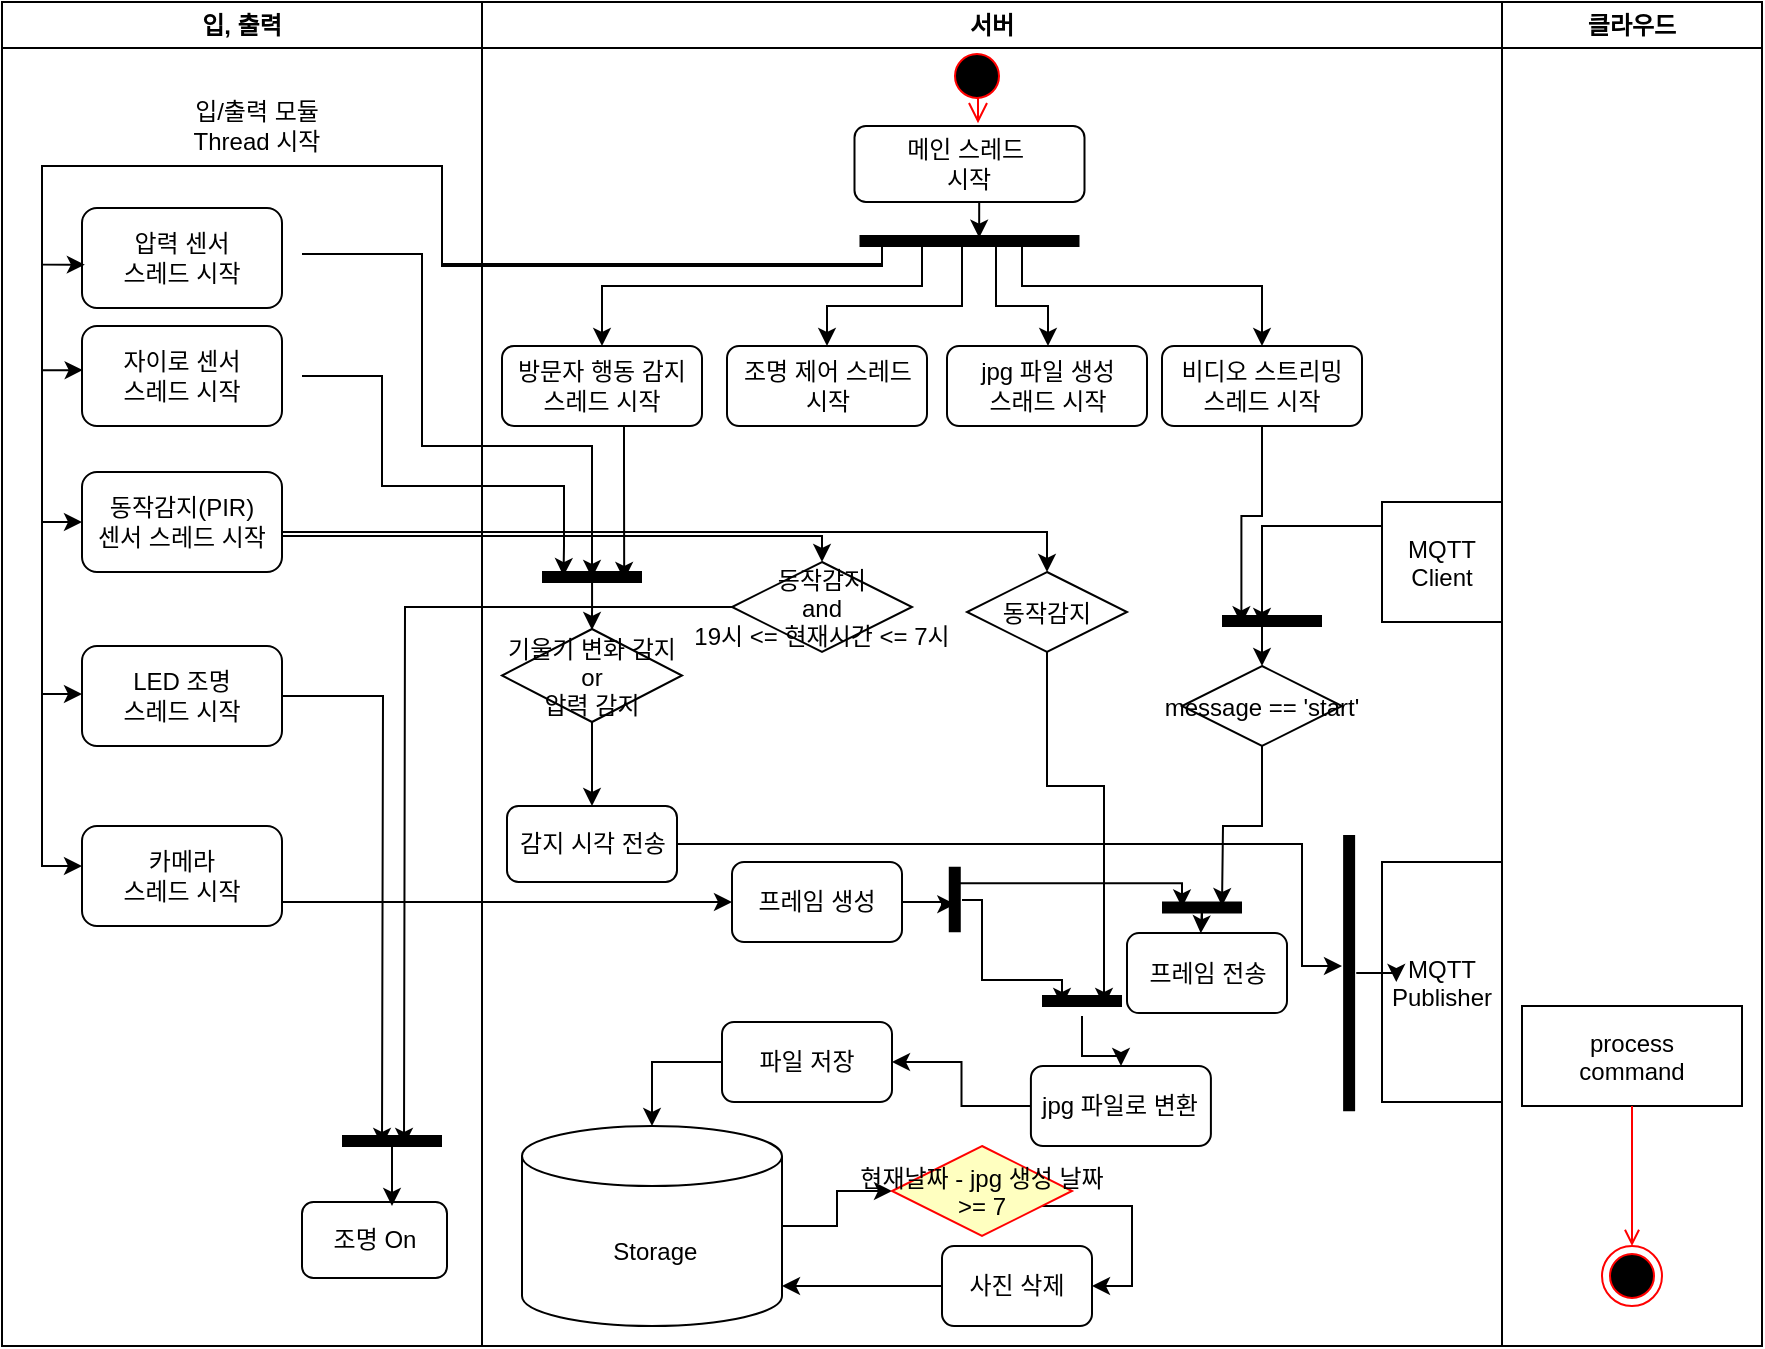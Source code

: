 <mxfile version="14.7.4" type="github">
  <diagram name="Page-1" id="e7e014a7-5840-1c2e-5031-d8a46d1fe8dd">
    <mxGraphModel dx="1567" dy="780" grid="1" gridSize="10" guides="1" tooltips="1" connect="1" arrows="1" fold="1" page="1" pageScale="1" pageWidth="1169" pageHeight="826" background="none" math="0" shadow="0">
      <root>
        <mxCell id="0" />
        <mxCell id="1" parent="0" />
        <mxCell id="2" value="입, 출력" style="swimlane;whiteSpace=wrap;startSize=23;" parent="1" vertex="1">
          <mxGeometry x="190" y="128" width="240" height="672" as="geometry" />
        </mxCell>
        <mxCell id="L_vHGLZkjsYfhN7t1LTF-90" value="&lt;font style=&quot;font-size: 12px&quot;&gt;입/출력 모듈 Thread 시작&lt;/font&gt;" style="text;html=1;strokeColor=none;fillColor=none;align=center;verticalAlign=middle;whiteSpace=wrap;rounded=0;rotation=0;" vertex="1" parent="2">
          <mxGeometry x="90" y="52" width="74.5" height="20" as="geometry" />
        </mxCell>
        <mxCell id="L_vHGLZkjsYfhN7t1LTF-173" value="&lt;span&gt;압력 센서&lt;/span&gt;&lt;br&gt;스레드 시작" style="rounded=1;whiteSpace=wrap;html=1;startSize=23;" vertex="1" parent="2">
          <mxGeometry x="40" y="103" width="100" height="50" as="geometry" />
        </mxCell>
        <mxCell id="L_vHGLZkjsYfhN7t1LTF-172" value="자이로 센서&lt;br style=&quot;padding: 0px ; margin: 0px&quot;&gt;스레드 시작" style="rounded=1;whiteSpace=wrap;html=1;startSize=23;" vertex="1" parent="2">
          <mxGeometry x="40" y="162" width="100" height="50" as="geometry" />
        </mxCell>
        <mxCell id="L_vHGLZkjsYfhN7t1LTF-171" value="동작감지(PIR)&lt;br&gt;센서 스레드 시작" style="rounded=1;whiteSpace=wrap;html=1;startSize=23;" vertex="1" parent="2">
          <mxGeometry x="40" y="235" width="100" height="50" as="geometry" />
        </mxCell>
        <mxCell id="L_vHGLZkjsYfhN7t1LTF-170" value="&lt;span&gt;LED 조명&lt;br&gt;스레드 시작&lt;br&gt;&lt;/span&gt;" style="rounded=1;whiteSpace=wrap;html=1;startSize=23;" vertex="1" parent="2">
          <mxGeometry x="40" y="322" width="100" height="50" as="geometry" />
        </mxCell>
        <mxCell id="L_vHGLZkjsYfhN7t1LTF-176" value="&lt;span&gt;카메라&lt;/span&gt;&lt;br style=&quot;padding: 0px ; margin: 0px&quot;&gt;스레드 시작" style="rounded=1;whiteSpace=wrap;html=1;startSize=23;" vertex="1" parent="2">
          <mxGeometry x="40" y="412" width="100" height="50" as="geometry" />
        </mxCell>
        <mxCell id="L_vHGLZkjsYfhN7t1LTF-133" value="조명 On" style="rounded=1;whiteSpace=wrap;html=1;startSize=23;" vertex="1" parent="2">
          <mxGeometry x="150" y="600" width="72.5" height="38" as="geometry" />
        </mxCell>
        <mxCell id="3" value="서버" style="swimlane;whiteSpace=wrap;startSize=23;" parent="1" vertex="1">
          <mxGeometry x="430" y="128" width="510" height="672" as="geometry" />
        </mxCell>
        <mxCell id="14" value="" style="edgeStyle=elbowEdgeStyle;elbow=horizontal;verticalAlign=bottom;endArrow=open;endSize=8;strokeColor=#FF0000;endFill=1;rounded=0;exitX=0.577;exitY=0.84;exitDx=0;exitDy=0;exitPerimeter=0;entryX=0.537;entryY=-0.036;entryDx=0;entryDy=0;entryPerimeter=0;" parent="3" source="13" target="L_vHGLZkjsYfhN7t1LTF-69" edge="1">
          <mxGeometry x="332.5" y="10" as="geometry">
            <mxPoint x="366" y="72" as="targetPoint" />
            <Array as="points">
              <mxPoint x="248" y="62" />
            </Array>
          </mxGeometry>
        </mxCell>
        <mxCell id="L_vHGLZkjsYfhN7t1LTF-147" style="edgeStyle=orthogonalEdgeStyle;rounded=0;orthogonalLoop=1;jettySize=auto;html=1;exitX=0.5;exitY=1;exitDx=0;exitDy=0;entryX=0.544;entryY=0.389;entryDx=0;entryDy=0;entryPerimeter=0;startSize=23;strokeColor=#000000;" edge="1" parent="3" source="L_vHGLZkjsYfhN7t1LTF-69" target="L_vHGLZkjsYfhN7t1LTF-71">
          <mxGeometry relative="1" as="geometry" />
        </mxCell>
        <mxCell id="L_vHGLZkjsYfhN7t1LTF-69" value="메인 스레드&amp;nbsp;&lt;br&gt;시작" style="rounded=1;whiteSpace=wrap;html=1;" vertex="1" parent="3">
          <mxGeometry x="186.25" y="62" width="115" height="38" as="geometry" />
        </mxCell>
        <mxCell id="L_vHGLZkjsYfhN7t1LTF-148" style="edgeStyle=orthogonalEdgeStyle;rounded=0;orthogonalLoop=1;jettySize=auto;html=1;startSize=23;strokeColor=#000000;exitX=0.468;exitY=0.528;exitDx=0;exitDy=0;exitPerimeter=0;" edge="1" parent="3" source="L_vHGLZkjsYfhN7t1LTF-71" target="L_vHGLZkjsYfhN7t1LTF-99">
          <mxGeometry relative="1" as="geometry">
            <Array as="points">
              <mxPoint x="220" y="120" />
              <mxPoint x="220" y="142" />
              <mxPoint x="60" y="142" />
            </Array>
          </mxGeometry>
        </mxCell>
        <mxCell id="L_vHGLZkjsYfhN7t1LTF-149" style="edgeStyle=orthogonalEdgeStyle;rounded=0;orthogonalLoop=1;jettySize=auto;html=1;exitX=0.567;exitY=0.544;exitDx=0;exitDy=0;exitPerimeter=0;entryX=0.5;entryY=0;entryDx=0;entryDy=0;startSize=23;strokeColor=#000000;" edge="1" parent="3" source="L_vHGLZkjsYfhN7t1LTF-71" target="L_vHGLZkjsYfhN7t1LTF-96">
          <mxGeometry relative="1" as="geometry">
            <Array as="points">
              <mxPoint x="240" y="120" />
              <mxPoint x="240" y="152" />
              <mxPoint x="173" y="152" />
            </Array>
          </mxGeometry>
        </mxCell>
        <mxCell id="L_vHGLZkjsYfhN7t1LTF-150" style="edgeStyle=orthogonalEdgeStyle;rounded=0;orthogonalLoop=1;jettySize=auto;html=1;exitX=0.75;exitY=0.5;exitDx=0;exitDy=0;exitPerimeter=0;startSize=23;strokeColor=#000000;" edge="1" parent="3" source="L_vHGLZkjsYfhN7t1LTF-71" target="L_vHGLZkjsYfhN7t1LTF-97">
          <mxGeometry relative="1" as="geometry">
            <Array as="points">
              <mxPoint x="257" y="152" />
              <mxPoint x="283" y="152" />
            </Array>
          </mxGeometry>
        </mxCell>
        <mxCell id="L_vHGLZkjsYfhN7t1LTF-151" style="edgeStyle=orthogonalEdgeStyle;rounded=0;orthogonalLoop=1;jettySize=auto;html=1;exitX=0.75;exitY=0.5;exitDx=0;exitDy=0;exitPerimeter=0;entryX=0.5;entryY=0;entryDx=0;entryDy=0;startSize=23;strokeColor=#000000;" edge="1" parent="3" source="L_vHGLZkjsYfhN7t1LTF-71" target="L_vHGLZkjsYfhN7t1LTF-100">
          <mxGeometry relative="1" as="geometry">
            <Array as="points">
              <mxPoint x="270" y="120" />
              <mxPoint x="270" y="142" />
              <mxPoint x="390" y="142" />
            </Array>
          </mxGeometry>
        </mxCell>
        <mxCell id="L_vHGLZkjsYfhN7t1LTF-71" value="" style="shape=line;strokeWidth=6;strokeColor=#000000;rotation=0;fillColor=#FFFFFF;" vertex="1" parent="3">
          <mxGeometry x="188.75" y="112" width="110" height="15" as="geometry" />
        </mxCell>
        <mxCell id="13" value="" style="ellipse;shape=startState;fillColor=#000000;strokeColor=#ff0000;" parent="3" vertex="1">
          <mxGeometry x="232.5" y="22" width="30" height="30" as="geometry" />
        </mxCell>
        <mxCell id="L_vHGLZkjsYfhN7t1LTF-84" value="MQTT&#xa;Client" style="" vertex="1" parent="3">
          <mxGeometry x="450" y="250" width="60" height="60" as="geometry" />
        </mxCell>
        <mxCell id="L_vHGLZkjsYfhN7t1LTF-85" value="MQTT&#xa;Publisher" style="shadow=0;" vertex="1" parent="3">
          <mxGeometry x="450" y="430" width="60" height="120" as="geometry" />
        </mxCell>
        <mxCell id="L_vHGLZkjsYfhN7t1LTF-100" value="비디오 스트리밍&lt;br style=&quot;padding: 0px ; margin: 0px&quot;&gt;스레드 시작" style="rounded=1;whiteSpace=wrap;html=1;strokeColor=#000000;fillColor=#FFFFFF;" vertex="1" parent="3">
          <mxGeometry x="340" y="172" width="100" height="40" as="geometry" />
        </mxCell>
        <mxCell id="L_vHGLZkjsYfhN7t1LTF-168" style="edgeStyle=orthogonalEdgeStyle;rounded=0;orthogonalLoop=1;jettySize=auto;html=1;entryX=0.822;entryY=0.6;entryDx=0;entryDy=0;entryPerimeter=0;startSize=23;strokeColor=#000000;" edge="1" parent="3" source="L_vHGLZkjsYfhN7t1LTF-99" target="L_vHGLZkjsYfhN7t1LTF-167">
          <mxGeometry relative="1" as="geometry">
            <Array as="points">
              <mxPoint x="71" y="232" />
              <mxPoint x="71" y="232" />
            </Array>
          </mxGeometry>
        </mxCell>
        <mxCell id="L_vHGLZkjsYfhN7t1LTF-99" value="방문자 행동 감지&lt;br style=&quot;padding: 0px ; margin: 0px&quot;&gt;스레드 시작" style="rounded=1;whiteSpace=wrap;html=1;strokeColor=#000000;fillColor=#FFFFFF;" vertex="1" parent="3">
          <mxGeometry x="10" y="172" width="100" height="40" as="geometry" />
        </mxCell>
        <mxCell id="L_vHGLZkjsYfhN7t1LTF-97" value="jpg 파일 생성&lt;br style=&quot;padding: 0px ; margin: 0px&quot;&gt;스래드 시작" style="rounded=1;whiteSpace=wrap;html=1;strokeColor=#000000;fillColor=#FFFFFF;" vertex="1" parent="3">
          <mxGeometry x="232.5" y="172" width="100" height="40" as="geometry" />
        </mxCell>
        <mxCell id="L_vHGLZkjsYfhN7t1LTF-96" value="조명 제어 스레드&lt;br&gt;시작" style="rounded=1;whiteSpace=wrap;html=1;strokeColor=#000000;fillColor=#FFFFFF;" vertex="1" parent="3">
          <mxGeometry x="122.5" y="172" width="100" height="40" as="geometry" />
        </mxCell>
        <mxCell id="21" value="동작감지" style="rhombus;fillColor=#FFFFFF;strokeColor=#000000;" parent="3" vertex="1">
          <mxGeometry x="242.5" y="285" width="80" height="40" as="geometry" />
        </mxCell>
        <mxCell id="L_vHGLZkjsYfhN7t1LTF-207" style="edgeStyle=orthogonalEdgeStyle;rounded=0;orthogonalLoop=1;jettySize=auto;html=1;startSize=23;strokeColor=#000000;" edge="1" parent="3" source="L_vHGLZkjsYfhN7t1LTF-118" target="L_vHGLZkjsYfhN7t1LTF-131">
          <mxGeometry relative="1" as="geometry" />
        </mxCell>
        <mxCell id="L_vHGLZkjsYfhN7t1LTF-118" value="jpg 파일로 변환" style="rounded=1;whiteSpace=wrap;html=1;strokeColor=#000000;fillColor=#FFFFFF;" vertex="1" parent="3">
          <mxGeometry x="274.45" y="532" width="90" height="40" as="geometry" />
        </mxCell>
        <mxCell id="L_vHGLZkjsYfhN7t1LTF-204" style="edgeStyle=orthogonalEdgeStyle;rounded=0;orthogonalLoop=1;jettySize=auto;html=1;startSize=23;strokeColor=#000000;" edge="1" parent="3" source="L_vHGLZkjsYfhN7t1LTF-119">
          <mxGeometry relative="1" as="geometry">
            <mxPoint x="370" y="452" as="targetPoint" />
          </mxGeometry>
        </mxCell>
        <mxCell id="L_vHGLZkjsYfhN7t1LTF-119" value="message == &#39;start&#39;" style="rhombus;fillColor=#FFFFFF;strokeColor=#000000;" vertex="1" parent="3">
          <mxGeometry x="350.0" y="332" width="80" height="40" as="geometry" />
        </mxCell>
        <mxCell id="L_vHGLZkjsYfhN7t1LTF-120" value="프레임 생성" style="rounded=1;whiteSpace=wrap;html=1;strokeColor=#000000;fillColor=#FFFFFF;" vertex="1" parent="3">
          <mxGeometry x="125" y="430" width="85" height="40" as="geometry" />
        </mxCell>
        <mxCell id="L_vHGLZkjsYfhN7t1LTF-122" value="동작감지&#xa;and&#xa;19시 &lt;= 현재시간 &lt;= 7시" style="rhombus;fillColor=#FFFFFF;strokeColor=#000000;" vertex="1" parent="3">
          <mxGeometry x="125" y="280" width="90" height="45" as="geometry" />
        </mxCell>
        <mxCell id="L_vHGLZkjsYfhN7t1LTF-183" style="edgeStyle=orthogonalEdgeStyle;rounded=0;orthogonalLoop=1;jettySize=auto;html=1;startSize=23;strokeColor=#000000;" edge="1" parent="3" source="L_vHGLZkjsYfhN7t1LTF-123" target="L_vHGLZkjsYfhN7t1LTF-132">
          <mxGeometry relative="1" as="geometry" />
        </mxCell>
        <mxCell id="L_vHGLZkjsYfhN7t1LTF-123" value="기울기 변화 감지&#xa;or&#xa;압력 감지" style="rhombus;fillColor=#FFFFFF;strokeColor=#000000;shadow=0;" vertex="1" parent="3">
          <mxGeometry x="10" y="313.5" width="90" height="46.5" as="geometry" />
        </mxCell>
        <mxCell id="L_vHGLZkjsYfhN7t1LTF-200" style="edgeStyle=orthogonalEdgeStyle;rounded=0;orthogonalLoop=1;jettySize=auto;html=1;startSize=23;strokeColor=#000000;" edge="1" parent="3" source="L_vHGLZkjsYfhN7t1LTF-127" target="L_vHGLZkjsYfhN7t1LTF-128">
          <mxGeometry relative="1" as="geometry" />
        </mxCell>
        <mxCell id="L_vHGLZkjsYfhN7t1LTF-127" value="&amp;nbsp;Storage" style="shape=cylinder3;whiteSpace=wrap;html=1;boundedLbl=1;backgroundOutline=1;size=15;startSize=23;" vertex="1" parent="3">
          <mxGeometry x="20" y="562" width="130" height="100" as="geometry" />
        </mxCell>
        <mxCell id="L_vHGLZkjsYfhN7t1LTF-201" style="edgeStyle=orthogonalEdgeStyle;rounded=0;orthogonalLoop=1;jettySize=auto;html=1;entryX=1;entryY=0.5;entryDx=0;entryDy=0;startSize=23;strokeColor=#000000;" edge="1" parent="3" source="L_vHGLZkjsYfhN7t1LTF-128" target="L_vHGLZkjsYfhN7t1LTF-130">
          <mxGeometry relative="1" as="geometry">
            <Array as="points">
              <mxPoint x="325" y="602" />
              <mxPoint x="325" y="642" />
            </Array>
          </mxGeometry>
        </mxCell>
        <mxCell id="L_vHGLZkjsYfhN7t1LTF-128" value="현재날짜 - jpg 생성 날짜&#xa;&gt;= 7" style="rhombus;fillColor=#ffffc0;strokeColor=#ff0000;" vertex="1" parent="3">
          <mxGeometry x="205" y="572" width="90" height="45" as="geometry" />
        </mxCell>
        <mxCell id="L_vHGLZkjsYfhN7t1LTF-202" style="edgeStyle=orthogonalEdgeStyle;rounded=0;orthogonalLoop=1;jettySize=auto;html=1;startSize=23;strokeColor=#000000;" edge="1" parent="3" source="L_vHGLZkjsYfhN7t1LTF-130" target="L_vHGLZkjsYfhN7t1LTF-127">
          <mxGeometry relative="1" as="geometry">
            <Array as="points">
              <mxPoint x="190" y="642" />
              <mxPoint x="190" y="642" />
            </Array>
          </mxGeometry>
        </mxCell>
        <mxCell id="L_vHGLZkjsYfhN7t1LTF-130" value="사진 삭제" style="rounded=1;whiteSpace=wrap;html=1;startSize=23;" vertex="1" parent="3">
          <mxGeometry x="230" y="622" width="75" height="40" as="geometry" />
        </mxCell>
        <mxCell id="L_vHGLZkjsYfhN7t1LTF-208" style="edgeStyle=orthogonalEdgeStyle;rounded=0;orthogonalLoop=1;jettySize=auto;html=1;entryX=0.5;entryY=0;entryDx=0;entryDy=0;entryPerimeter=0;startSize=23;strokeColor=#000000;exitX=0;exitY=0.5;exitDx=0;exitDy=0;" edge="1" parent="3" source="L_vHGLZkjsYfhN7t1LTF-131" target="L_vHGLZkjsYfhN7t1LTF-127">
          <mxGeometry relative="1" as="geometry" />
        </mxCell>
        <mxCell id="L_vHGLZkjsYfhN7t1LTF-131" value="파일 저장" style="rounded=1;whiteSpace=wrap;html=1;startSize=23;" vertex="1" parent="3">
          <mxGeometry x="120" y="510" width="85" height="40" as="geometry" />
        </mxCell>
        <mxCell id="L_vHGLZkjsYfhN7t1LTF-132" value="감지 시각 전송" style="rounded=1;whiteSpace=wrap;html=1;startSize=23;" vertex="1" parent="3">
          <mxGeometry x="12.5" y="402" width="85" height="38" as="geometry" />
        </mxCell>
        <mxCell id="L_vHGLZkjsYfhN7t1LTF-134" value="프레임 전송" style="rounded=1;whiteSpace=wrap;html=1;strokeColor=#000000;fillColor=#FFFFFF;" vertex="1" parent="3">
          <mxGeometry x="322.5" y="465.56" width="80" height="40" as="geometry" />
        </mxCell>
        <mxCell id="L_vHGLZkjsYfhN7t1LTF-137" style="edgeStyle=orthogonalEdgeStyle;rounded=0;orthogonalLoop=1;jettySize=auto;html=1;exitX=0.5;exitY=1;exitDx=0;exitDy=0;startSize=23;strokeColor=#000000;" edge="1" parent="3" source="21" target="21">
          <mxGeometry relative="1" as="geometry" />
        </mxCell>
        <mxCell id="L_vHGLZkjsYfhN7t1LTF-138" value="" style="shape=line;strokeWidth=6;strokeColor=#000000;rotation=90;fillColor=#FFFFFF;" vertex="1" parent="3">
          <mxGeometry x="364.45" y="481.99" width="138.22" height="7.13" as="geometry" />
        </mxCell>
        <mxCell id="L_vHGLZkjsYfhN7t1LTF-144" style="edgeStyle=orthogonalEdgeStyle;rounded=0;orthogonalLoop=1;jettySize=auto;html=1;startSize=23;strokeColor=#000000;" edge="1" parent="3" source="L_vHGLZkjsYfhN7t1LTF-138" target="L_vHGLZkjsYfhN7t1LTF-85">
          <mxGeometry relative="1" as="geometry" />
        </mxCell>
        <mxCell id="L_vHGLZkjsYfhN7t1LTF-169" style="edgeStyle=orthogonalEdgeStyle;rounded=0;orthogonalLoop=1;jettySize=auto;html=1;startSize=23;strokeColor=#000000;exitX=0.501;exitY=0.547;exitDx=0;exitDy=0;exitPerimeter=0;" edge="1" parent="3" source="L_vHGLZkjsYfhN7t1LTF-167">
          <mxGeometry relative="1" as="geometry">
            <mxPoint x="55" y="314" as="targetPoint" />
          </mxGeometry>
        </mxCell>
        <mxCell id="L_vHGLZkjsYfhN7t1LTF-167" value="" style="shape=line;strokeWidth=6;strokeColor=#000000;rotation=0;fillColor=#FFFFFF;" vertex="1" parent="3">
          <mxGeometry x="30" y="280" width="50" height="15" as="geometry" />
        </mxCell>
        <mxCell id="L_vHGLZkjsYfhN7t1LTF-192" style="edgeStyle=orthogonalEdgeStyle;rounded=0;orthogonalLoop=1;jettySize=auto;html=1;startSize=23;strokeColor=#000000;" edge="1" parent="3" source="21">
          <mxGeometry relative="1" as="geometry">
            <mxPoint x="311" y="502" as="targetPoint" />
            <Array as="points">
              <mxPoint x="283" y="392" />
              <mxPoint x="311" y="392" />
            </Array>
          </mxGeometry>
        </mxCell>
        <mxCell id="4" value="클라우드" style="swimlane;whiteSpace=wrap" parent="1" vertex="1">
          <mxGeometry x="940" y="128" width="130" height="672" as="geometry" />
        </mxCell>
        <mxCell id="33" value="process&#xa;command" style="" parent="4" vertex="1">
          <mxGeometry x="10" y="502" width="110" height="50" as="geometry" />
        </mxCell>
        <mxCell id="38" value="" style="ellipse;shape=endState;fillColor=#000000;strokeColor=#ff0000" parent="4" vertex="1">
          <mxGeometry x="50" y="622" width="30" height="30" as="geometry" />
        </mxCell>
        <mxCell id="39" value="" style="endArrow=open;strokeColor=#FF0000;endFill=1;rounded=0" parent="4" source="33" target="38" edge="1">
          <mxGeometry relative="1" as="geometry" />
        </mxCell>
        <mxCell id="L_vHGLZkjsYfhN7t1LTF-153" style="edgeStyle=orthogonalEdgeStyle;rounded=0;orthogonalLoop=1;jettySize=auto;html=1;startSize=23;strokeColor=#000000;exitX=0.25;exitY=0.5;exitDx=0;exitDy=0;exitPerimeter=0;entryX=0.013;entryY=0.611;entryDx=0;entryDy=0;entryPerimeter=0;" edge="1" parent="1" source="L_vHGLZkjsYfhN7t1LTF-71">
          <mxGeometry relative="1" as="geometry">
            <mxPoint x="231.43" y="259.328" as="targetPoint" />
            <mxPoint x="647" y="265" as="sourcePoint" />
            <Array as="points">
              <mxPoint x="630" y="248" />
              <mxPoint x="630" y="259" />
              <mxPoint x="410" y="259" />
              <mxPoint x="410" y="210" />
              <mxPoint x="210" y="210" />
              <mxPoint x="210" y="259" />
            </Array>
          </mxGeometry>
        </mxCell>
        <mxCell id="L_vHGLZkjsYfhN7t1LTF-158" style="edgeStyle=orthogonalEdgeStyle;rounded=0;orthogonalLoop=1;jettySize=auto;html=1;exitX=0.25;exitY=0.5;exitDx=0;exitDy=0;exitPerimeter=0;entryX=0.003;entryY=0.441;entryDx=0;entryDy=0;entryPerimeter=0;startSize=23;strokeColor=#000000;" edge="1" parent="1" source="L_vHGLZkjsYfhN7t1LTF-71">
          <mxGeometry relative="1" as="geometry">
            <mxPoint x="230.33" y="312.05" as="targetPoint" />
            <Array as="points">
              <mxPoint x="630" y="248" />
              <mxPoint x="630" y="260" />
              <mxPoint x="410" y="260" />
              <mxPoint x="410" y="210" />
              <mxPoint x="210" y="210" />
              <mxPoint x="210" y="312" />
            </Array>
          </mxGeometry>
        </mxCell>
        <mxCell id="L_vHGLZkjsYfhN7t1LTF-159" style="edgeStyle=orthogonalEdgeStyle;rounded=0;orthogonalLoop=1;jettySize=auto;html=1;exitX=0.25;exitY=0.5;exitDx=0;exitDy=0;exitPerimeter=0;entryX=0;entryY=0.5;entryDx=0;entryDy=0;startSize=23;strokeColor=#000000;" edge="1" parent="1" source="L_vHGLZkjsYfhN7t1LTF-71" target="L_vHGLZkjsYfhN7t1LTF-171">
          <mxGeometry relative="1" as="geometry">
            <mxPoint x="230" y="394" as="targetPoint" />
            <Array as="points">
              <mxPoint x="630" y="248" />
              <mxPoint x="630" y="260" />
              <mxPoint x="410" y="260" />
              <mxPoint x="410" y="210" />
              <mxPoint x="210" y="210" />
              <mxPoint x="210" y="388" />
            </Array>
          </mxGeometry>
        </mxCell>
        <mxCell id="L_vHGLZkjsYfhN7t1LTF-160" style="edgeStyle=orthogonalEdgeStyle;rounded=0;orthogonalLoop=1;jettySize=auto;html=1;exitX=0.25;exitY=0.5;exitDx=0;exitDy=0;exitPerimeter=0;entryX=0;entryY=0.5;entryDx=0;entryDy=0;startSize=23;strokeColor=#000000;" edge="1" parent="1" source="L_vHGLZkjsYfhN7t1LTF-71">
          <mxGeometry relative="1" as="geometry">
            <mxPoint x="230" y="474" as="targetPoint" />
            <Array as="points">
              <mxPoint x="630" y="248" />
              <mxPoint x="630" y="260" />
              <mxPoint x="410" y="260" />
              <mxPoint x="410" y="210" />
              <mxPoint x="210" y="210" />
              <mxPoint x="210" y="474" />
            </Array>
          </mxGeometry>
        </mxCell>
        <mxCell id="L_vHGLZkjsYfhN7t1LTF-161" style="edgeStyle=orthogonalEdgeStyle;rounded=0;orthogonalLoop=1;jettySize=auto;html=1;exitX=0.25;exitY=0.5;exitDx=0;exitDy=0;exitPerimeter=0;entryX=0;entryY=0.6;entryDx=0;entryDy=0;entryPerimeter=0;startSize=23;strokeColor=#000000;" edge="1" parent="1" source="L_vHGLZkjsYfhN7t1LTF-71">
          <mxGeometry relative="1" as="geometry">
            <mxPoint x="230" y="560" as="targetPoint" />
            <Array as="points">
              <mxPoint x="630" y="248" />
              <mxPoint x="630" y="260" />
              <mxPoint x="410" y="260" />
              <mxPoint x="410" y="210" />
              <mxPoint x="210" y="210" />
              <mxPoint x="210" y="560" />
            </Array>
          </mxGeometry>
        </mxCell>
        <mxCell id="L_vHGLZkjsYfhN7t1LTF-162" style="edgeStyle=orthogonalEdgeStyle;rounded=0;orthogonalLoop=1;jettySize=auto;html=1;entryX=0.5;entryY=0;entryDx=0;entryDy=0;startSize=23;strokeColor=#000000;exitX=1;exitY=0.5;exitDx=0;exitDy=0;" edge="1" parent="1" source="L_vHGLZkjsYfhN7t1LTF-171" target="L_vHGLZkjsYfhN7t1LTF-122">
          <mxGeometry relative="1" as="geometry">
            <mxPoint x="340" y="395" as="sourcePoint" />
            <Array as="points">
              <mxPoint x="330" y="395" />
              <mxPoint x="600" y="395" />
            </Array>
          </mxGeometry>
        </mxCell>
        <mxCell id="L_vHGLZkjsYfhN7t1LTF-163" style="edgeStyle=orthogonalEdgeStyle;rounded=0;orthogonalLoop=1;jettySize=auto;html=1;entryX=0.5;entryY=0;entryDx=0;entryDy=0;startSize=23;strokeColor=#000000;" edge="1" parent="1" source="L_vHGLZkjsYfhN7t1LTF-171" target="21">
          <mxGeometry relative="1" as="geometry">
            <mxPoint x="340" y="393" as="sourcePoint" />
            <Array as="points">
              <mxPoint x="713" y="393" />
            </Array>
          </mxGeometry>
        </mxCell>
        <mxCell id="L_vHGLZkjsYfhN7t1LTF-164" style="edgeStyle=orthogonalEdgeStyle;rounded=0;orthogonalLoop=1;jettySize=auto;html=1;startSize=23;strokeColor=#000000;" edge="1" parent="1">
          <mxGeometry relative="1" as="geometry">
            <mxPoint x="340" y="254.029" as="sourcePoint" />
            <mxPoint x="485" y="416" as="targetPoint" />
            <Array as="points">
              <mxPoint x="400" y="254" />
              <mxPoint x="400" y="350" />
              <mxPoint x="485" y="350" />
              <mxPoint x="485" y="416" />
            </Array>
          </mxGeometry>
        </mxCell>
        <mxCell id="L_vHGLZkjsYfhN7t1LTF-166" style="edgeStyle=orthogonalEdgeStyle;rounded=0;orthogonalLoop=1;jettySize=auto;html=1;startSize=23;strokeColor=#000000;entryX=0.215;entryY=0.47;entryDx=0;entryDy=0;entryPerimeter=0;" edge="1" parent="1" target="L_vHGLZkjsYfhN7t1LTF-167">
          <mxGeometry relative="1" as="geometry">
            <mxPoint x="340" y="315" as="sourcePoint" />
            <Array as="points">
              <mxPoint x="380" y="315" />
              <mxPoint x="380" y="370" />
              <mxPoint x="471" y="370" />
              <mxPoint x="471" y="400" />
              <mxPoint x="471" y="400" />
            </Array>
          </mxGeometry>
        </mxCell>
        <mxCell id="L_vHGLZkjsYfhN7t1LTF-178" style="edgeStyle=orthogonalEdgeStyle;rounded=0;orthogonalLoop=1;jettySize=auto;html=1;startSize=23;strokeColor=#000000;" edge="1" parent="1" source="L_vHGLZkjsYfhN7t1LTF-122">
          <mxGeometry relative="1" as="geometry">
            <mxPoint x="391" y="700" as="targetPoint" />
          </mxGeometry>
        </mxCell>
        <mxCell id="L_vHGLZkjsYfhN7t1LTF-180" style="edgeStyle=orthogonalEdgeStyle;rounded=0;orthogonalLoop=1;jettySize=auto;html=1;startSize=23;strokeColor=#000000;" edge="1" parent="1" source="L_vHGLZkjsYfhN7t1LTF-170">
          <mxGeometry relative="1" as="geometry">
            <mxPoint x="380.0" y="700" as="targetPoint" />
          </mxGeometry>
        </mxCell>
        <mxCell id="L_vHGLZkjsYfhN7t1LTF-182" style="edgeStyle=orthogonalEdgeStyle;rounded=0;orthogonalLoop=1;jettySize=auto;html=1;startSize=23;strokeColor=#000000;" edge="1" parent="1">
          <mxGeometry relative="1" as="geometry">
            <mxPoint x="385" y="698" as="sourcePoint" />
            <mxPoint x="385" y="730" as="targetPoint" />
          </mxGeometry>
        </mxCell>
        <mxCell id="L_vHGLZkjsYfhN7t1LTF-181" value="" style="shape=line;strokeWidth=6;strokeColor=#000000;rotation=0;fillColor=#FFFFFF;" vertex="1" parent="1">
          <mxGeometry x="360" y="690" width="50" height="15" as="geometry" />
        </mxCell>
        <mxCell id="L_vHGLZkjsYfhN7t1LTF-184" style="edgeStyle=orthogonalEdgeStyle;rounded=0;orthogonalLoop=1;jettySize=auto;html=1;startSize=23;strokeColor=#000000;" edge="1" parent="1" source="L_vHGLZkjsYfhN7t1LTF-132">
          <mxGeometry relative="1" as="geometry">
            <mxPoint x="860" y="610" as="targetPoint" />
            <Array as="points">
              <mxPoint x="840" y="549" />
            </Array>
          </mxGeometry>
        </mxCell>
        <mxCell id="L_vHGLZkjsYfhN7t1LTF-185" style="edgeStyle=orthogonalEdgeStyle;rounded=0;orthogonalLoop=1;jettySize=auto;html=1;startSize=23;strokeColor=#000000;" edge="1" parent="1" source="L_vHGLZkjsYfhN7t1LTF-176" target="L_vHGLZkjsYfhN7t1LTF-120">
          <mxGeometry relative="1" as="geometry">
            <Array as="points">
              <mxPoint x="390" y="578" />
              <mxPoint x="390" y="578" />
            </Array>
          </mxGeometry>
        </mxCell>
        <mxCell id="L_vHGLZkjsYfhN7t1LTF-189" style="edgeStyle=orthogonalEdgeStyle;rounded=0;orthogonalLoop=1;jettySize=auto;html=1;startSize=23;strokeColor=#000000;" edge="1" parent="1">
          <mxGeometry relative="1" as="geometry">
            <mxPoint x="670" y="577" as="sourcePoint" />
            <mxPoint x="720" y="630" as="targetPoint" />
            <Array as="points">
              <mxPoint x="680" y="577" />
              <mxPoint x="680" y="617" />
            </Array>
          </mxGeometry>
        </mxCell>
        <mxCell id="L_vHGLZkjsYfhN7t1LTF-188" value="" style="shape=line;strokeWidth=6;strokeColor=#000000;rotation=90;fillColor=#FFFFFF;" vertex="1" parent="1">
          <mxGeometry x="650" y="573.19" width="32.77" height="7.13" as="geometry" />
        </mxCell>
        <mxCell id="L_vHGLZkjsYfhN7t1LTF-190" style="edgeStyle=orthogonalEdgeStyle;rounded=0;orthogonalLoop=1;jettySize=auto;html=1;entryX=0.571;entryY=0.46;entryDx=0;entryDy=0;entryPerimeter=0;startSize=23;strokeColor=#000000;" edge="1" parent="1" source="L_vHGLZkjsYfhN7t1LTF-120" target="L_vHGLZkjsYfhN7t1LTF-188">
          <mxGeometry relative="1" as="geometry" />
        </mxCell>
        <mxCell id="L_vHGLZkjsYfhN7t1LTF-194" style="edgeStyle=orthogonalEdgeStyle;rounded=0;orthogonalLoop=1;jettySize=auto;html=1;startSize=23;strokeColor=#000000;" edge="1" parent="1" source="L_vHGLZkjsYfhN7t1LTF-193" target="L_vHGLZkjsYfhN7t1LTF-118">
          <mxGeometry relative="1" as="geometry" />
        </mxCell>
        <mxCell id="L_vHGLZkjsYfhN7t1LTF-193" value="" style="shape=line;strokeWidth=6;strokeColor=#000000;rotation=0;fillColor=#FFFFFF;" vertex="1" parent="1">
          <mxGeometry x="710" y="620" width="40" height="15" as="geometry" />
        </mxCell>
        <mxCell id="L_vHGLZkjsYfhN7t1LTF-196" value="" style="shape=line;strokeWidth=6;strokeColor=#000000;rotation=0;fillColor=#FFFFFF;" vertex="1" parent="1">
          <mxGeometry x="800" y="430" width="50" height="15" as="geometry" />
        </mxCell>
        <mxCell id="L_vHGLZkjsYfhN7t1LTF-197" style="edgeStyle=orthogonalEdgeStyle;rounded=0;orthogonalLoop=1;jettySize=auto;html=1;startSize=23;strokeColor=#000000;" edge="1" parent="1" source="L_vHGLZkjsYfhN7t1LTF-84">
          <mxGeometry relative="1" as="geometry">
            <mxPoint x="820" y="440" as="targetPoint" />
            <Array as="points">
              <mxPoint x="820" y="390" />
            </Array>
          </mxGeometry>
        </mxCell>
        <mxCell id="L_vHGLZkjsYfhN7t1LTF-199" style="edgeStyle=orthogonalEdgeStyle;rounded=0;orthogonalLoop=1;jettySize=auto;html=1;entryX=0.194;entryY=0.609;entryDx=0;entryDy=0;entryPerimeter=0;startSize=23;strokeColor=#000000;" edge="1" parent="1" source="L_vHGLZkjsYfhN7t1LTF-100" target="L_vHGLZkjsYfhN7t1LTF-196">
          <mxGeometry relative="1" as="geometry" />
        </mxCell>
        <mxCell id="L_vHGLZkjsYfhN7t1LTF-203" style="edgeStyle=orthogonalEdgeStyle;rounded=0;orthogonalLoop=1;jettySize=auto;html=1;exitX=1;exitY=0.5;exitDx=0;exitDy=0;exitPerimeter=0;entryX=0.5;entryY=0;entryDx=0;entryDy=0;startSize=23;strokeColor=#000000;" edge="1" parent="1" source="L_vHGLZkjsYfhN7t1LTF-196" target="L_vHGLZkjsYfhN7t1LTF-119">
          <mxGeometry relative="1" as="geometry" />
        </mxCell>
        <mxCell id="L_vHGLZkjsYfhN7t1LTF-206" style="edgeStyle=orthogonalEdgeStyle;rounded=0;orthogonalLoop=1;jettySize=auto;html=1;startSize=23;strokeColor=#000000;entryX=0.461;entryY=0.002;entryDx=0;entryDy=0;entryPerimeter=0;" edge="1" parent="1" target="L_vHGLZkjsYfhN7t1LTF-134">
          <mxGeometry relative="1" as="geometry">
            <mxPoint x="790" y="590" as="targetPoint" />
            <mxPoint x="790" y="590" as="sourcePoint" />
            <Array as="points">
              <mxPoint x="790" y="581" />
              <mxPoint x="789" y="581" />
            </Array>
          </mxGeometry>
        </mxCell>
        <mxCell id="L_vHGLZkjsYfhN7t1LTF-205" value="" style="shape=line;strokeWidth=6;strokeColor=#000000;rotation=0;fillColor=#FFFFFF;" vertex="1" parent="1">
          <mxGeometry x="770" y="573.19" width="40" height="15" as="geometry" />
        </mxCell>
        <mxCell id="L_vHGLZkjsYfhN7t1LTF-186" style="edgeStyle=orthogonalEdgeStyle;rounded=0;orthogonalLoop=1;jettySize=auto;html=1;startSize=23;strokeColor=#000000;exitX=0.25;exitY=0.5;exitDx=0;exitDy=0;exitPerimeter=0;entryX=0.25;entryY=0.5;entryDx=0;entryDy=0;entryPerimeter=0;" edge="1" parent="1" source="L_vHGLZkjsYfhN7t1LTF-188" target="L_vHGLZkjsYfhN7t1LTF-205">
          <mxGeometry relative="1" as="geometry">
            <mxPoint x="780" y="560" as="targetPoint" />
            <Array as="points">
              <mxPoint x="780" y="569" />
            </Array>
          </mxGeometry>
        </mxCell>
      </root>
    </mxGraphModel>
  </diagram>
</mxfile>
